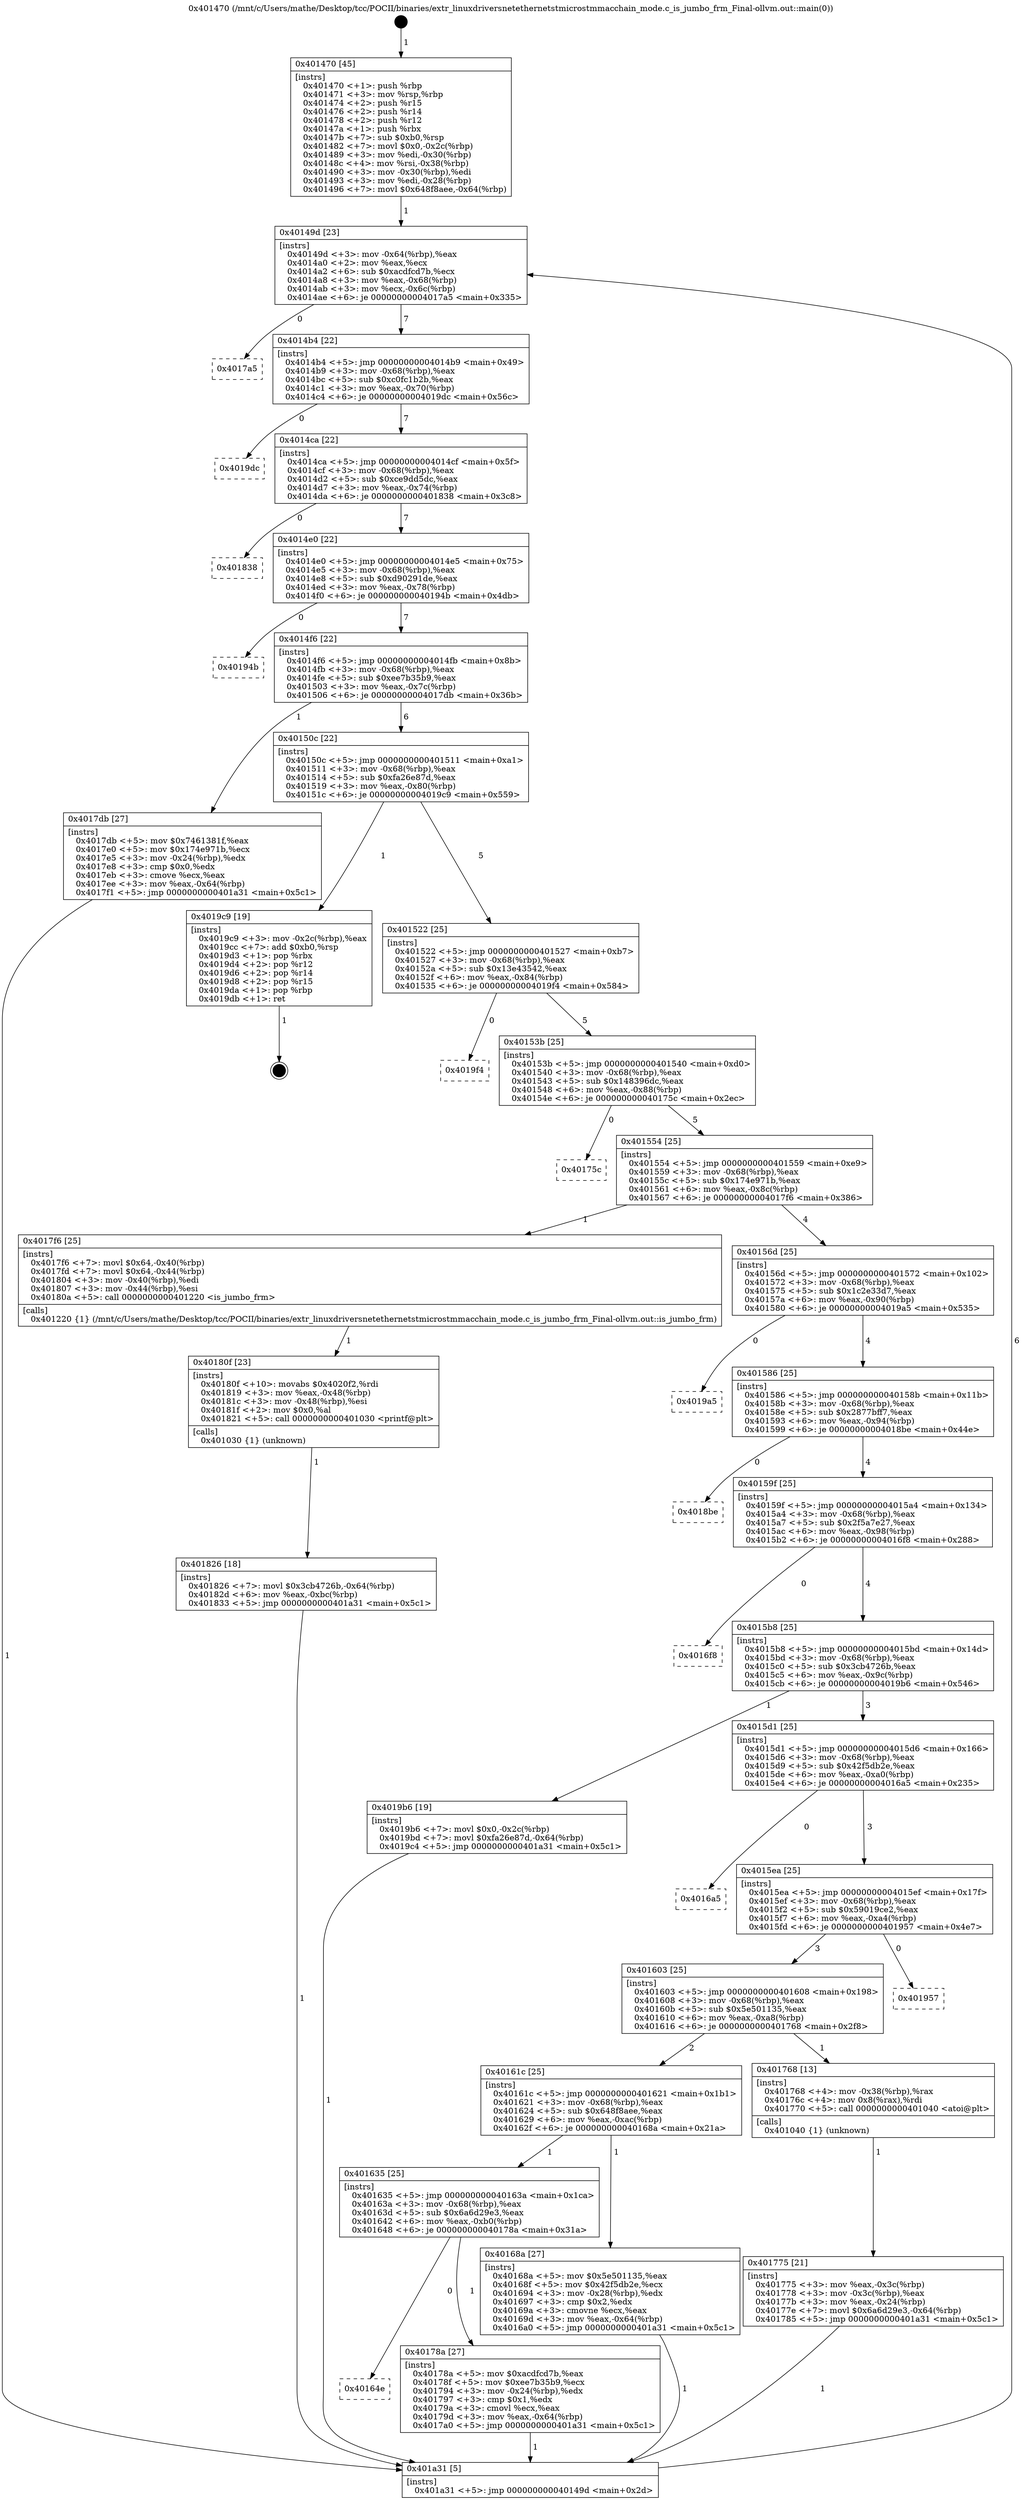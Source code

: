 digraph "0x401470" {
  label = "0x401470 (/mnt/c/Users/mathe/Desktop/tcc/POCII/binaries/extr_linuxdriversnetethernetstmicrostmmacchain_mode.c_is_jumbo_frm_Final-ollvm.out::main(0))"
  labelloc = "t"
  node[shape=record]

  Entry [label="",width=0.3,height=0.3,shape=circle,fillcolor=black,style=filled]
  "0x40149d" [label="{
     0x40149d [23]\l
     | [instrs]\l
     &nbsp;&nbsp;0x40149d \<+3\>: mov -0x64(%rbp),%eax\l
     &nbsp;&nbsp;0x4014a0 \<+2\>: mov %eax,%ecx\l
     &nbsp;&nbsp;0x4014a2 \<+6\>: sub $0xacdfcd7b,%ecx\l
     &nbsp;&nbsp;0x4014a8 \<+3\>: mov %eax,-0x68(%rbp)\l
     &nbsp;&nbsp;0x4014ab \<+3\>: mov %ecx,-0x6c(%rbp)\l
     &nbsp;&nbsp;0x4014ae \<+6\>: je 00000000004017a5 \<main+0x335\>\l
  }"]
  "0x4017a5" [label="{
     0x4017a5\l
  }", style=dashed]
  "0x4014b4" [label="{
     0x4014b4 [22]\l
     | [instrs]\l
     &nbsp;&nbsp;0x4014b4 \<+5\>: jmp 00000000004014b9 \<main+0x49\>\l
     &nbsp;&nbsp;0x4014b9 \<+3\>: mov -0x68(%rbp),%eax\l
     &nbsp;&nbsp;0x4014bc \<+5\>: sub $0xc0fc1b2b,%eax\l
     &nbsp;&nbsp;0x4014c1 \<+3\>: mov %eax,-0x70(%rbp)\l
     &nbsp;&nbsp;0x4014c4 \<+6\>: je 00000000004019dc \<main+0x56c\>\l
  }"]
  Exit [label="",width=0.3,height=0.3,shape=circle,fillcolor=black,style=filled,peripheries=2]
  "0x4019dc" [label="{
     0x4019dc\l
  }", style=dashed]
  "0x4014ca" [label="{
     0x4014ca [22]\l
     | [instrs]\l
     &nbsp;&nbsp;0x4014ca \<+5\>: jmp 00000000004014cf \<main+0x5f\>\l
     &nbsp;&nbsp;0x4014cf \<+3\>: mov -0x68(%rbp),%eax\l
     &nbsp;&nbsp;0x4014d2 \<+5\>: sub $0xce9dd5dc,%eax\l
     &nbsp;&nbsp;0x4014d7 \<+3\>: mov %eax,-0x74(%rbp)\l
     &nbsp;&nbsp;0x4014da \<+6\>: je 0000000000401838 \<main+0x3c8\>\l
  }"]
  "0x401826" [label="{
     0x401826 [18]\l
     | [instrs]\l
     &nbsp;&nbsp;0x401826 \<+7\>: movl $0x3cb4726b,-0x64(%rbp)\l
     &nbsp;&nbsp;0x40182d \<+6\>: mov %eax,-0xbc(%rbp)\l
     &nbsp;&nbsp;0x401833 \<+5\>: jmp 0000000000401a31 \<main+0x5c1\>\l
  }"]
  "0x401838" [label="{
     0x401838\l
  }", style=dashed]
  "0x4014e0" [label="{
     0x4014e0 [22]\l
     | [instrs]\l
     &nbsp;&nbsp;0x4014e0 \<+5\>: jmp 00000000004014e5 \<main+0x75\>\l
     &nbsp;&nbsp;0x4014e5 \<+3\>: mov -0x68(%rbp),%eax\l
     &nbsp;&nbsp;0x4014e8 \<+5\>: sub $0xd90291de,%eax\l
     &nbsp;&nbsp;0x4014ed \<+3\>: mov %eax,-0x78(%rbp)\l
     &nbsp;&nbsp;0x4014f0 \<+6\>: je 000000000040194b \<main+0x4db\>\l
  }"]
  "0x40180f" [label="{
     0x40180f [23]\l
     | [instrs]\l
     &nbsp;&nbsp;0x40180f \<+10\>: movabs $0x4020f2,%rdi\l
     &nbsp;&nbsp;0x401819 \<+3\>: mov %eax,-0x48(%rbp)\l
     &nbsp;&nbsp;0x40181c \<+3\>: mov -0x48(%rbp),%esi\l
     &nbsp;&nbsp;0x40181f \<+2\>: mov $0x0,%al\l
     &nbsp;&nbsp;0x401821 \<+5\>: call 0000000000401030 \<printf@plt\>\l
     | [calls]\l
     &nbsp;&nbsp;0x401030 \{1\} (unknown)\l
  }"]
  "0x40194b" [label="{
     0x40194b\l
  }", style=dashed]
  "0x4014f6" [label="{
     0x4014f6 [22]\l
     | [instrs]\l
     &nbsp;&nbsp;0x4014f6 \<+5\>: jmp 00000000004014fb \<main+0x8b\>\l
     &nbsp;&nbsp;0x4014fb \<+3\>: mov -0x68(%rbp),%eax\l
     &nbsp;&nbsp;0x4014fe \<+5\>: sub $0xee7b35b9,%eax\l
     &nbsp;&nbsp;0x401503 \<+3\>: mov %eax,-0x7c(%rbp)\l
     &nbsp;&nbsp;0x401506 \<+6\>: je 00000000004017db \<main+0x36b\>\l
  }"]
  "0x40164e" [label="{
     0x40164e\l
  }", style=dashed]
  "0x4017db" [label="{
     0x4017db [27]\l
     | [instrs]\l
     &nbsp;&nbsp;0x4017db \<+5\>: mov $0x7461381f,%eax\l
     &nbsp;&nbsp;0x4017e0 \<+5\>: mov $0x174e971b,%ecx\l
     &nbsp;&nbsp;0x4017e5 \<+3\>: mov -0x24(%rbp),%edx\l
     &nbsp;&nbsp;0x4017e8 \<+3\>: cmp $0x0,%edx\l
     &nbsp;&nbsp;0x4017eb \<+3\>: cmove %ecx,%eax\l
     &nbsp;&nbsp;0x4017ee \<+3\>: mov %eax,-0x64(%rbp)\l
     &nbsp;&nbsp;0x4017f1 \<+5\>: jmp 0000000000401a31 \<main+0x5c1\>\l
  }"]
  "0x40150c" [label="{
     0x40150c [22]\l
     | [instrs]\l
     &nbsp;&nbsp;0x40150c \<+5\>: jmp 0000000000401511 \<main+0xa1\>\l
     &nbsp;&nbsp;0x401511 \<+3\>: mov -0x68(%rbp),%eax\l
     &nbsp;&nbsp;0x401514 \<+5\>: sub $0xfa26e87d,%eax\l
     &nbsp;&nbsp;0x401519 \<+3\>: mov %eax,-0x80(%rbp)\l
     &nbsp;&nbsp;0x40151c \<+6\>: je 00000000004019c9 \<main+0x559\>\l
  }"]
  "0x40178a" [label="{
     0x40178a [27]\l
     | [instrs]\l
     &nbsp;&nbsp;0x40178a \<+5\>: mov $0xacdfcd7b,%eax\l
     &nbsp;&nbsp;0x40178f \<+5\>: mov $0xee7b35b9,%ecx\l
     &nbsp;&nbsp;0x401794 \<+3\>: mov -0x24(%rbp),%edx\l
     &nbsp;&nbsp;0x401797 \<+3\>: cmp $0x1,%edx\l
     &nbsp;&nbsp;0x40179a \<+3\>: cmovl %ecx,%eax\l
     &nbsp;&nbsp;0x40179d \<+3\>: mov %eax,-0x64(%rbp)\l
     &nbsp;&nbsp;0x4017a0 \<+5\>: jmp 0000000000401a31 \<main+0x5c1\>\l
  }"]
  "0x4019c9" [label="{
     0x4019c9 [19]\l
     | [instrs]\l
     &nbsp;&nbsp;0x4019c9 \<+3\>: mov -0x2c(%rbp),%eax\l
     &nbsp;&nbsp;0x4019cc \<+7\>: add $0xb0,%rsp\l
     &nbsp;&nbsp;0x4019d3 \<+1\>: pop %rbx\l
     &nbsp;&nbsp;0x4019d4 \<+2\>: pop %r12\l
     &nbsp;&nbsp;0x4019d6 \<+2\>: pop %r14\l
     &nbsp;&nbsp;0x4019d8 \<+2\>: pop %r15\l
     &nbsp;&nbsp;0x4019da \<+1\>: pop %rbp\l
     &nbsp;&nbsp;0x4019db \<+1\>: ret\l
  }"]
  "0x401522" [label="{
     0x401522 [25]\l
     | [instrs]\l
     &nbsp;&nbsp;0x401522 \<+5\>: jmp 0000000000401527 \<main+0xb7\>\l
     &nbsp;&nbsp;0x401527 \<+3\>: mov -0x68(%rbp),%eax\l
     &nbsp;&nbsp;0x40152a \<+5\>: sub $0x13e43542,%eax\l
     &nbsp;&nbsp;0x40152f \<+6\>: mov %eax,-0x84(%rbp)\l
     &nbsp;&nbsp;0x401535 \<+6\>: je 00000000004019f4 \<main+0x584\>\l
  }"]
  "0x401775" [label="{
     0x401775 [21]\l
     | [instrs]\l
     &nbsp;&nbsp;0x401775 \<+3\>: mov %eax,-0x3c(%rbp)\l
     &nbsp;&nbsp;0x401778 \<+3\>: mov -0x3c(%rbp),%eax\l
     &nbsp;&nbsp;0x40177b \<+3\>: mov %eax,-0x24(%rbp)\l
     &nbsp;&nbsp;0x40177e \<+7\>: movl $0x6a6d29e3,-0x64(%rbp)\l
     &nbsp;&nbsp;0x401785 \<+5\>: jmp 0000000000401a31 \<main+0x5c1\>\l
  }"]
  "0x4019f4" [label="{
     0x4019f4\l
  }", style=dashed]
  "0x40153b" [label="{
     0x40153b [25]\l
     | [instrs]\l
     &nbsp;&nbsp;0x40153b \<+5\>: jmp 0000000000401540 \<main+0xd0\>\l
     &nbsp;&nbsp;0x401540 \<+3\>: mov -0x68(%rbp),%eax\l
     &nbsp;&nbsp;0x401543 \<+5\>: sub $0x148396dc,%eax\l
     &nbsp;&nbsp;0x401548 \<+6\>: mov %eax,-0x88(%rbp)\l
     &nbsp;&nbsp;0x40154e \<+6\>: je 000000000040175c \<main+0x2ec\>\l
  }"]
  "0x401470" [label="{
     0x401470 [45]\l
     | [instrs]\l
     &nbsp;&nbsp;0x401470 \<+1\>: push %rbp\l
     &nbsp;&nbsp;0x401471 \<+3\>: mov %rsp,%rbp\l
     &nbsp;&nbsp;0x401474 \<+2\>: push %r15\l
     &nbsp;&nbsp;0x401476 \<+2\>: push %r14\l
     &nbsp;&nbsp;0x401478 \<+2\>: push %r12\l
     &nbsp;&nbsp;0x40147a \<+1\>: push %rbx\l
     &nbsp;&nbsp;0x40147b \<+7\>: sub $0xb0,%rsp\l
     &nbsp;&nbsp;0x401482 \<+7\>: movl $0x0,-0x2c(%rbp)\l
     &nbsp;&nbsp;0x401489 \<+3\>: mov %edi,-0x30(%rbp)\l
     &nbsp;&nbsp;0x40148c \<+4\>: mov %rsi,-0x38(%rbp)\l
     &nbsp;&nbsp;0x401490 \<+3\>: mov -0x30(%rbp),%edi\l
     &nbsp;&nbsp;0x401493 \<+3\>: mov %edi,-0x28(%rbp)\l
     &nbsp;&nbsp;0x401496 \<+7\>: movl $0x648f8aee,-0x64(%rbp)\l
  }"]
  "0x40175c" [label="{
     0x40175c\l
  }", style=dashed]
  "0x401554" [label="{
     0x401554 [25]\l
     | [instrs]\l
     &nbsp;&nbsp;0x401554 \<+5\>: jmp 0000000000401559 \<main+0xe9\>\l
     &nbsp;&nbsp;0x401559 \<+3\>: mov -0x68(%rbp),%eax\l
     &nbsp;&nbsp;0x40155c \<+5\>: sub $0x174e971b,%eax\l
     &nbsp;&nbsp;0x401561 \<+6\>: mov %eax,-0x8c(%rbp)\l
     &nbsp;&nbsp;0x401567 \<+6\>: je 00000000004017f6 \<main+0x386\>\l
  }"]
  "0x401a31" [label="{
     0x401a31 [5]\l
     | [instrs]\l
     &nbsp;&nbsp;0x401a31 \<+5\>: jmp 000000000040149d \<main+0x2d\>\l
  }"]
  "0x4017f6" [label="{
     0x4017f6 [25]\l
     | [instrs]\l
     &nbsp;&nbsp;0x4017f6 \<+7\>: movl $0x64,-0x40(%rbp)\l
     &nbsp;&nbsp;0x4017fd \<+7\>: movl $0x64,-0x44(%rbp)\l
     &nbsp;&nbsp;0x401804 \<+3\>: mov -0x40(%rbp),%edi\l
     &nbsp;&nbsp;0x401807 \<+3\>: mov -0x44(%rbp),%esi\l
     &nbsp;&nbsp;0x40180a \<+5\>: call 0000000000401220 \<is_jumbo_frm\>\l
     | [calls]\l
     &nbsp;&nbsp;0x401220 \{1\} (/mnt/c/Users/mathe/Desktop/tcc/POCII/binaries/extr_linuxdriversnetethernetstmicrostmmacchain_mode.c_is_jumbo_frm_Final-ollvm.out::is_jumbo_frm)\l
  }"]
  "0x40156d" [label="{
     0x40156d [25]\l
     | [instrs]\l
     &nbsp;&nbsp;0x40156d \<+5\>: jmp 0000000000401572 \<main+0x102\>\l
     &nbsp;&nbsp;0x401572 \<+3\>: mov -0x68(%rbp),%eax\l
     &nbsp;&nbsp;0x401575 \<+5\>: sub $0x1c2e33d7,%eax\l
     &nbsp;&nbsp;0x40157a \<+6\>: mov %eax,-0x90(%rbp)\l
     &nbsp;&nbsp;0x401580 \<+6\>: je 00000000004019a5 \<main+0x535\>\l
  }"]
  "0x401635" [label="{
     0x401635 [25]\l
     | [instrs]\l
     &nbsp;&nbsp;0x401635 \<+5\>: jmp 000000000040163a \<main+0x1ca\>\l
     &nbsp;&nbsp;0x40163a \<+3\>: mov -0x68(%rbp),%eax\l
     &nbsp;&nbsp;0x40163d \<+5\>: sub $0x6a6d29e3,%eax\l
     &nbsp;&nbsp;0x401642 \<+6\>: mov %eax,-0xb0(%rbp)\l
     &nbsp;&nbsp;0x401648 \<+6\>: je 000000000040178a \<main+0x31a\>\l
  }"]
  "0x4019a5" [label="{
     0x4019a5\l
  }", style=dashed]
  "0x401586" [label="{
     0x401586 [25]\l
     | [instrs]\l
     &nbsp;&nbsp;0x401586 \<+5\>: jmp 000000000040158b \<main+0x11b\>\l
     &nbsp;&nbsp;0x40158b \<+3\>: mov -0x68(%rbp),%eax\l
     &nbsp;&nbsp;0x40158e \<+5\>: sub $0x2877bff7,%eax\l
     &nbsp;&nbsp;0x401593 \<+6\>: mov %eax,-0x94(%rbp)\l
     &nbsp;&nbsp;0x401599 \<+6\>: je 00000000004018be \<main+0x44e\>\l
  }"]
  "0x40168a" [label="{
     0x40168a [27]\l
     | [instrs]\l
     &nbsp;&nbsp;0x40168a \<+5\>: mov $0x5e501135,%eax\l
     &nbsp;&nbsp;0x40168f \<+5\>: mov $0x42f5db2e,%ecx\l
     &nbsp;&nbsp;0x401694 \<+3\>: mov -0x28(%rbp),%edx\l
     &nbsp;&nbsp;0x401697 \<+3\>: cmp $0x2,%edx\l
     &nbsp;&nbsp;0x40169a \<+3\>: cmovne %ecx,%eax\l
     &nbsp;&nbsp;0x40169d \<+3\>: mov %eax,-0x64(%rbp)\l
     &nbsp;&nbsp;0x4016a0 \<+5\>: jmp 0000000000401a31 \<main+0x5c1\>\l
  }"]
  "0x4018be" [label="{
     0x4018be\l
  }", style=dashed]
  "0x40159f" [label="{
     0x40159f [25]\l
     | [instrs]\l
     &nbsp;&nbsp;0x40159f \<+5\>: jmp 00000000004015a4 \<main+0x134\>\l
     &nbsp;&nbsp;0x4015a4 \<+3\>: mov -0x68(%rbp),%eax\l
     &nbsp;&nbsp;0x4015a7 \<+5\>: sub $0x2f5a7e27,%eax\l
     &nbsp;&nbsp;0x4015ac \<+6\>: mov %eax,-0x98(%rbp)\l
     &nbsp;&nbsp;0x4015b2 \<+6\>: je 00000000004016f8 \<main+0x288\>\l
  }"]
  "0x40161c" [label="{
     0x40161c [25]\l
     | [instrs]\l
     &nbsp;&nbsp;0x40161c \<+5\>: jmp 0000000000401621 \<main+0x1b1\>\l
     &nbsp;&nbsp;0x401621 \<+3\>: mov -0x68(%rbp),%eax\l
     &nbsp;&nbsp;0x401624 \<+5\>: sub $0x648f8aee,%eax\l
     &nbsp;&nbsp;0x401629 \<+6\>: mov %eax,-0xac(%rbp)\l
     &nbsp;&nbsp;0x40162f \<+6\>: je 000000000040168a \<main+0x21a\>\l
  }"]
  "0x4016f8" [label="{
     0x4016f8\l
  }", style=dashed]
  "0x4015b8" [label="{
     0x4015b8 [25]\l
     | [instrs]\l
     &nbsp;&nbsp;0x4015b8 \<+5\>: jmp 00000000004015bd \<main+0x14d\>\l
     &nbsp;&nbsp;0x4015bd \<+3\>: mov -0x68(%rbp),%eax\l
     &nbsp;&nbsp;0x4015c0 \<+5\>: sub $0x3cb4726b,%eax\l
     &nbsp;&nbsp;0x4015c5 \<+6\>: mov %eax,-0x9c(%rbp)\l
     &nbsp;&nbsp;0x4015cb \<+6\>: je 00000000004019b6 \<main+0x546\>\l
  }"]
  "0x401768" [label="{
     0x401768 [13]\l
     | [instrs]\l
     &nbsp;&nbsp;0x401768 \<+4\>: mov -0x38(%rbp),%rax\l
     &nbsp;&nbsp;0x40176c \<+4\>: mov 0x8(%rax),%rdi\l
     &nbsp;&nbsp;0x401770 \<+5\>: call 0000000000401040 \<atoi@plt\>\l
     | [calls]\l
     &nbsp;&nbsp;0x401040 \{1\} (unknown)\l
  }"]
  "0x4019b6" [label="{
     0x4019b6 [19]\l
     | [instrs]\l
     &nbsp;&nbsp;0x4019b6 \<+7\>: movl $0x0,-0x2c(%rbp)\l
     &nbsp;&nbsp;0x4019bd \<+7\>: movl $0xfa26e87d,-0x64(%rbp)\l
     &nbsp;&nbsp;0x4019c4 \<+5\>: jmp 0000000000401a31 \<main+0x5c1\>\l
  }"]
  "0x4015d1" [label="{
     0x4015d1 [25]\l
     | [instrs]\l
     &nbsp;&nbsp;0x4015d1 \<+5\>: jmp 00000000004015d6 \<main+0x166\>\l
     &nbsp;&nbsp;0x4015d6 \<+3\>: mov -0x68(%rbp),%eax\l
     &nbsp;&nbsp;0x4015d9 \<+5\>: sub $0x42f5db2e,%eax\l
     &nbsp;&nbsp;0x4015de \<+6\>: mov %eax,-0xa0(%rbp)\l
     &nbsp;&nbsp;0x4015e4 \<+6\>: je 00000000004016a5 \<main+0x235\>\l
  }"]
  "0x401603" [label="{
     0x401603 [25]\l
     | [instrs]\l
     &nbsp;&nbsp;0x401603 \<+5\>: jmp 0000000000401608 \<main+0x198\>\l
     &nbsp;&nbsp;0x401608 \<+3\>: mov -0x68(%rbp),%eax\l
     &nbsp;&nbsp;0x40160b \<+5\>: sub $0x5e501135,%eax\l
     &nbsp;&nbsp;0x401610 \<+6\>: mov %eax,-0xa8(%rbp)\l
     &nbsp;&nbsp;0x401616 \<+6\>: je 0000000000401768 \<main+0x2f8\>\l
  }"]
  "0x4016a5" [label="{
     0x4016a5\l
  }", style=dashed]
  "0x4015ea" [label="{
     0x4015ea [25]\l
     | [instrs]\l
     &nbsp;&nbsp;0x4015ea \<+5\>: jmp 00000000004015ef \<main+0x17f\>\l
     &nbsp;&nbsp;0x4015ef \<+3\>: mov -0x68(%rbp),%eax\l
     &nbsp;&nbsp;0x4015f2 \<+5\>: sub $0x59019ce2,%eax\l
     &nbsp;&nbsp;0x4015f7 \<+6\>: mov %eax,-0xa4(%rbp)\l
     &nbsp;&nbsp;0x4015fd \<+6\>: je 0000000000401957 \<main+0x4e7\>\l
  }"]
  "0x401957" [label="{
     0x401957\l
  }", style=dashed]
  Entry -> "0x401470" [label=" 1"]
  "0x40149d" -> "0x4017a5" [label=" 0"]
  "0x40149d" -> "0x4014b4" [label=" 7"]
  "0x4019c9" -> Exit [label=" 1"]
  "0x4014b4" -> "0x4019dc" [label=" 0"]
  "0x4014b4" -> "0x4014ca" [label=" 7"]
  "0x4019b6" -> "0x401a31" [label=" 1"]
  "0x4014ca" -> "0x401838" [label=" 0"]
  "0x4014ca" -> "0x4014e0" [label=" 7"]
  "0x401826" -> "0x401a31" [label=" 1"]
  "0x4014e0" -> "0x40194b" [label=" 0"]
  "0x4014e0" -> "0x4014f6" [label=" 7"]
  "0x40180f" -> "0x401826" [label=" 1"]
  "0x4014f6" -> "0x4017db" [label=" 1"]
  "0x4014f6" -> "0x40150c" [label=" 6"]
  "0x4017f6" -> "0x40180f" [label=" 1"]
  "0x40150c" -> "0x4019c9" [label=" 1"]
  "0x40150c" -> "0x401522" [label=" 5"]
  "0x4017db" -> "0x401a31" [label=" 1"]
  "0x401522" -> "0x4019f4" [label=" 0"]
  "0x401522" -> "0x40153b" [label=" 5"]
  "0x401635" -> "0x40164e" [label=" 0"]
  "0x40153b" -> "0x40175c" [label=" 0"]
  "0x40153b" -> "0x401554" [label=" 5"]
  "0x401635" -> "0x40178a" [label=" 1"]
  "0x401554" -> "0x4017f6" [label=" 1"]
  "0x401554" -> "0x40156d" [label=" 4"]
  "0x40178a" -> "0x401a31" [label=" 1"]
  "0x40156d" -> "0x4019a5" [label=" 0"]
  "0x40156d" -> "0x401586" [label=" 4"]
  "0x401775" -> "0x401a31" [label=" 1"]
  "0x401586" -> "0x4018be" [label=" 0"]
  "0x401586" -> "0x40159f" [label=" 4"]
  "0x401768" -> "0x401775" [label=" 1"]
  "0x40159f" -> "0x4016f8" [label=" 0"]
  "0x40159f" -> "0x4015b8" [label=" 4"]
  "0x401470" -> "0x40149d" [label=" 1"]
  "0x4015b8" -> "0x4019b6" [label=" 1"]
  "0x4015b8" -> "0x4015d1" [label=" 3"]
  "0x40168a" -> "0x401a31" [label=" 1"]
  "0x4015d1" -> "0x4016a5" [label=" 0"]
  "0x4015d1" -> "0x4015ea" [label=" 3"]
  "0x40161c" -> "0x40168a" [label=" 1"]
  "0x4015ea" -> "0x401957" [label=" 0"]
  "0x4015ea" -> "0x401603" [label=" 3"]
  "0x40161c" -> "0x401635" [label=" 1"]
  "0x401603" -> "0x401768" [label=" 1"]
  "0x401603" -> "0x40161c" [label=" 2"]
  "0x401a31" -> "0x40149d" [label=" 6"]
}

